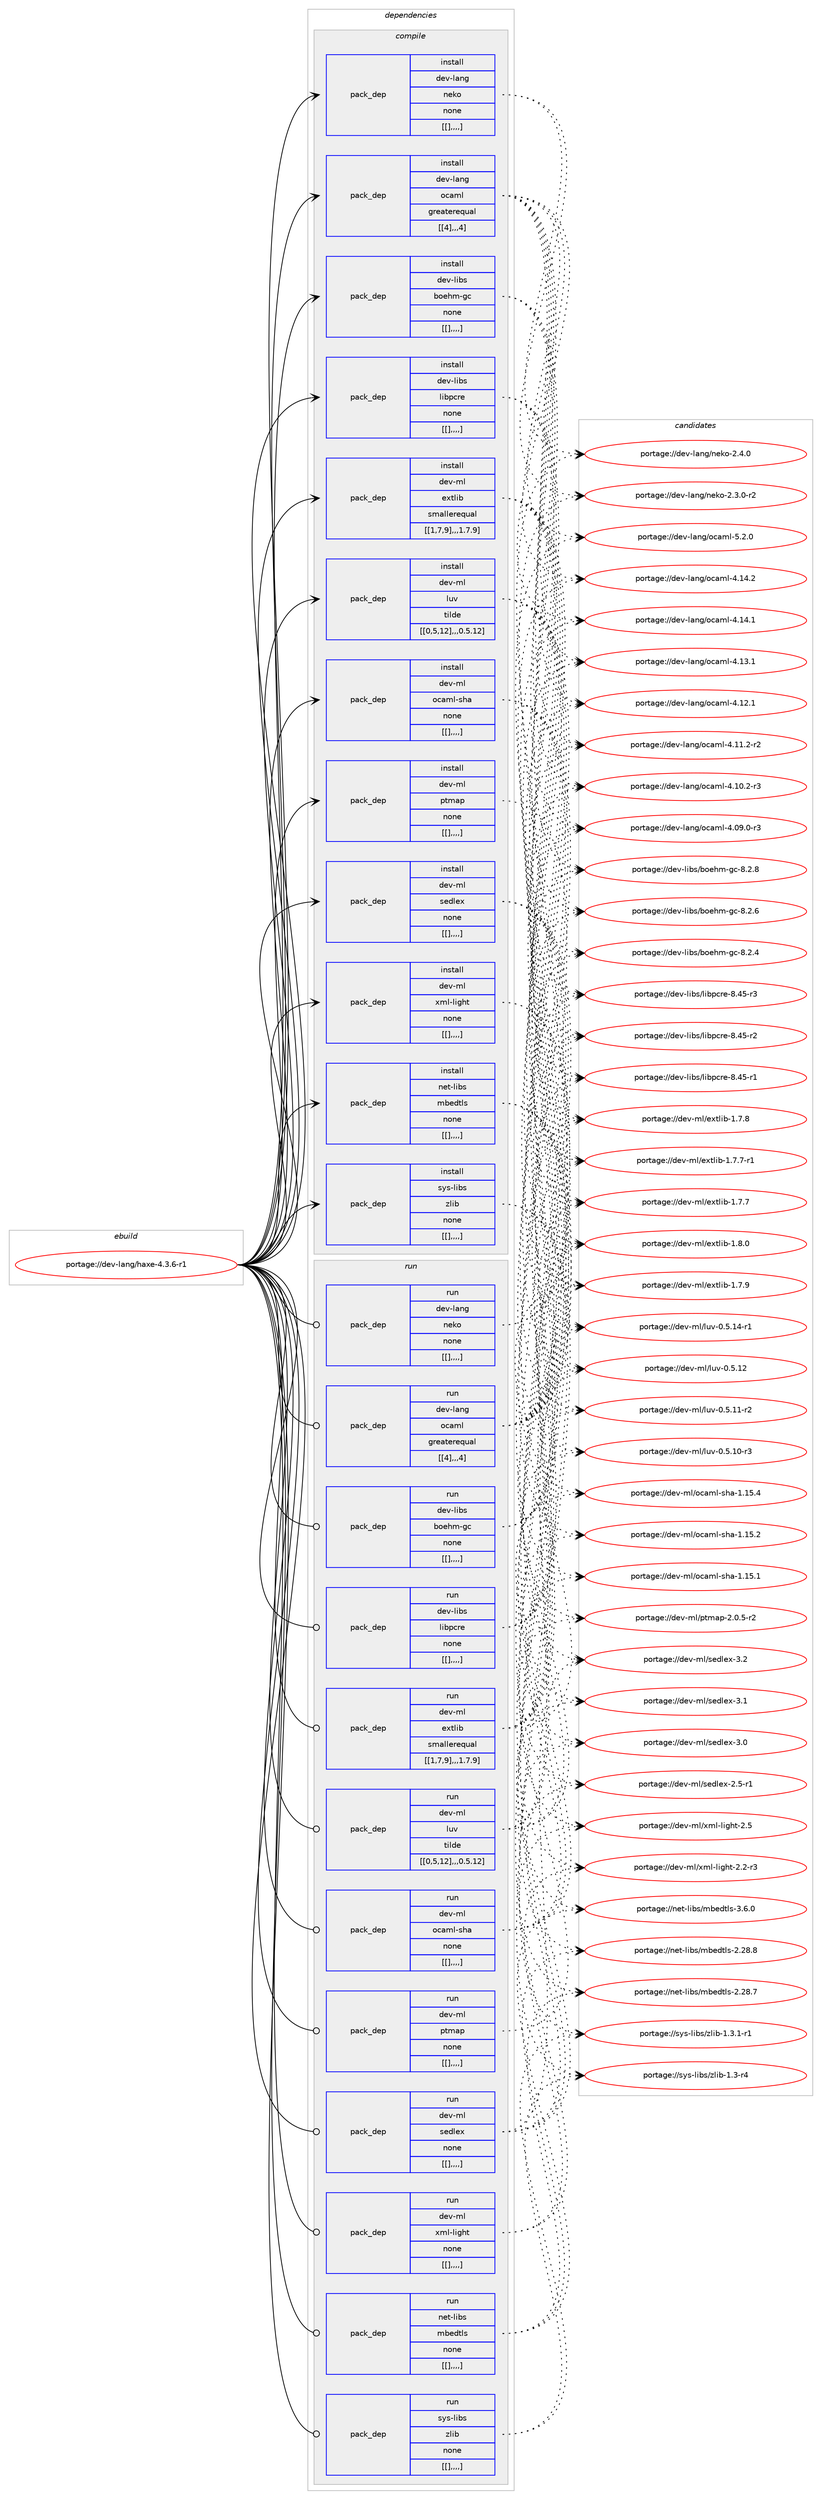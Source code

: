 digraph prolog {

# *************
# Graph options
# *************

newrank=true;
concentrate=true;
compound=true;
graph [rankdir=LR,fontname=Helvetica,fontsize=10,ranksep=1.5];#, ranksep=2.5, nodesep=0.2];
edge  [arrowhead=vee];
node  [fontname=Helvetica,fontsize=10];

# **********
# The ebuild
# **********

subgraph cluster_leftcol {
color=gray;
label=<<i>ebuild</i>>;
id [label="portage://dev-lang/haxe-4.3.6-r1", color=red, width=4, href="../dev-lang/haxe-4.3.6-r1.svg"];
}

# ****************
# The dependencies
# ****************

subgraph cluster_midcol {
color=gray;
label=<<i>dependencies</i>>;
subgraph cluster_compile {
fillcolor="#eeeeee";
style=filled;
label=<<i>compile</i>>;
subgraph pack77527 {
dependency103511 [label=<<TABLE BORDER="0" CELLBORDER="1" CELLSPACING="0" CELLPADDING="4" WIDTH="220"><TR><TD ROWSPAN="6" CELLPADDING="30">pack_dep</TD></TR><TR><TD WIDTH="110">install</TD></TR><TR><TD>dev-lang</TD></TR><TR><TD>neko</TD></TR><TR><TD>none</TD></TR><TR><TD>[[],,,,]</TD></TR></TABLE>>, shape=none, color=blue];
}
id:e -> dependency103511:w [weight=20,style="solid",arrowhead="vee"];
subgraph pack77529 {
dependency103515 [label=<<TABLE BORDER="0" CELLBORDER="1" CELLSPACING="0" CELLPADDING="4" WIDTH="220"><TR><TD ROWSPAN="6" CELLPADDING="30">pack_dep</TD></TR><TR><TD WIDTH="110">install</TD></TR><TR><TD>dev-lang</TD></TR><TR><TD>ocaml</TD></TR><TR><TD>greaterequal</TD></TR><TR><TD>[[4],,,4]</TD></TR></TABLE>>, shape=none, color=blue];
}
id:e -> dependency103515:w [weight=20,style="solid",arrowhead="vee"];
subgraph pack77533 {
dependency103520 [label=<<TABLE BORDER="0" CELLBORDER="1" CELLSPACING="0" CELLPADDING="4" WIDTH="220"><TR><TD ROWSPAN="6" CELLPADDING="30">pack_dep</TD></TR><TR><TD WIDTH="110">install</TD></TR><TR><TD>dev-libs</TD></TR><TR><TD>boehm-gc</TD></TR><TR><TD>none</TD></TR><TR><TD>[[],,,,]</TD></TR></TABLE>>, shape=none, color=blue];
}
id:e -> dependency103520:w [weight=20,style="solid",arrowhead="vee"];
subgraph pack77535 {
dependency103522 [label=<<TABLE BORDER="0" CELLBORDER="1" CELLSPACING="0" CELLPADDING="4" WIDTH="220"><TR><TD ROWSPAN="6" CELLPADDING="30">pack_dep</TD></TR><TR><TD WIDTH="110">install</TD></TR><TR><TD>dev-libs</TD></TR><TR><TD>libpcre</TD></TR><TR><TD>none</TD></TR><TR><TD>[[],,,,]</TD></TR></TABLE>>, shape=none, color=blue];
}
id:e -> dependency103522:w [weight=20,style="solid",arrowhead="vee"];
subgraph pack77539 {
dependency103527 [label=<<TABLE BORDER="0" CELLBORDER="1" CELLSPACING="0" CELLPADDING="4" WIDTH="220"><TR><TD ROWSPAN="6" CELLPADDING="30">pack_dep</TD></TR><TR><TD WIDTH="110">install</TD></TR><TR><TD>dev-ml</TD></TR><TR><TD>extlib</TD></TR><TR><TD>smallerequal</TD></TR><TR><TD>[[1,7,9],,,1.7.9]</TD></TR></TABLE>>, shape=none, color=blue];
}
id:e -> dependency103527:w [weight=20,style="solid",arrowhead="vee"];
subgraph pack77544 {
dependency103532 [label=<<TABLE BORDER="0" CELLBORDER="1" CELLSPACING="0" CELLPADDING="4" WIDTH="220"><TR><TD ROWSPAN="6" CELLPADDING="30">pack_dep</TD></TR><TR><TD WIDTH="110">install</TD></TR><TR><TD>dev-ml</TD></TR><TR><TD>luv</TD></TR><TR><TD>tilde</TD></TR><TR><TD>[[0,5,12],,,0.5.12]</TD></TR></TABLE>>, shape=none, color=blue];
}
id:e -> dependency103532:w [weight=20,style="solid",arrowhead="vee"];
subgraph pack77545 {
dependency103535 [label=<<TABLE BORDER="0" CELLBORDER="1" CELLSPACING="0" CELLPADDING="4" WIDTH="220"><TR><TD ROWSPAN="6" CELLPADDING="30">pack_dep</TD></TR><TR><TD WIDTH="110">install</TD></TR><TR><TD>dev-ml</TD></TR><TR><TD>ocaml-sha</TD></TR><TR><TD>none</TD></TR><TR><TD>[[],,,,]</TD></TR></TABLE>>, shape=none, color=blue];
}
id:e -> dependency103535:w [weight=20,style="solid",arrowhead="vee"];
subgraph pack77547 {
dependency103539 [label=<<TABLE BORDER="0" CELLBORDER="1" CELLSPACING="0" CELLPADDING="4" WIDTH="220"><TR><TD ROWSPAN="6" CELLPADDING="30">pack_dep</TD></TR><TR><TD WIDTH="110">install</TD></TR><TR><TD>dev-ml</TD></TR><TR><TD>ptmap</TD></TR><TR><TD>none</TD></TR><TR><TD>[[],,,,]</TD></TR></TABLE>>, shape=none, color=blue];
}
id:e -> dependency103539:w [weight=20,style="solid",arrowhead="vee"];
subgraph pack77552 {
dependency103546 [label=<<TABLE BORDER="0" CELLBORDER="1" CELLSPACING="0" CELLPADDING="4" WIDTH="220"><TR><TD ROWSPAN="6" CELLPADDING="30">pack_dep</TD></TR><TR><TD WIDTH="110">install</TD></TR><TR><TD>dev-ml</TD></TR><TR><TD>sedlex</TD></TR><TR><TD>none</TD></TR><TR><TD>[[],,,,]</TD></TR></TABLE>>, shape=none, color=blue];
}
id:e -> dependency103546:w [weight=20,style="solid",arrowhead="vee"];
subgraph pack77556 {
dependency103561 [label=<<TABLE BORDER="0" CELLBORDER="1" CELLSPACING="0" CELLPADDING="4" WIDTH="220"><TR><TD ROWSPAN="6" CELLPADDING="30">pack_dep</TD></TR><TR><TD WIDTH="110">install</TD></TR><TR><TD>dev-ml</TD></TR><TR><TD>xml-light</TD></TR><TR><TD>none</TD></TR><TR><TD>[[],,,,]</TD></TR></TABLE>>, shape=none, color=blue];
}
id:e -> dependency103561:w [weight=20,style="solid",arrowhead="vee"];
subgraph pack77575 {
dependency103581 [label=<<TABLE BORDER="0" CELLBORDER="1" CELLSPACING="0" CELLPADDING="4" WIDTH="220"><TR><TD ROWSPAN="6" CELLPADDING="30">pack_dep</TD></TR><TR><TD WIDTH="110">install</TD></TR><TR><TD>net-libs</TD></TR><TR><TD>mbedtls</TD></TR><TR><TD>none</TD></TR><TR><TD>[[],,,,]</TD></TR></TABLE>>, shape=none, color=blue];
}
id:e -> dependency103581:w [weight=20,style="solid",arrowhead="vee"];
subgraph pack77579 {
dependency103585 [label=<<TABLE BORDER="0" CELLBORDER="1" CELLSPACING="0" CELLPADDING="4" WIDTH="220"><TR><TD ROWSPAN="6" CELLPADDING="30">pack_dep</TD></TR><TR><TD WIDTH="110">install</TD></TR><TR><TD>sys-libs</TD></TR><TR><TD>zlib</TD></TR><TR><TD>none</TD></TR><TR><TD>[[],,,,]</TD></TR></TABLE>>, shape=none, color=blue];
}
id:e -> dependency103585:w [weight=20,style="solid",arrowhead="vee"];
}
subgraph cluster_compileandrun {
fillcolor="#eeeeee";
style=filled;
label=<<i>compile and run</i>>;
}
subgraph cluster_run {
fillcolor="#eeeeee";
style=filled;
label=<<i>run</i>>;
subgraph pack77583 {
dependency103589 [label=<<TABLE BORDER="0" CELLBORDER="1" CELLSPACING="0" CELLPADDING="4" WIDTH="220"><TR><TD ROWSPAN="6" CELLPADDING="30">pack_dep</TD></TR><TR><TD WIDTH="110">run</TD></TR><TR><TD>dev-lang</TD></TR><TR><TD>neko</TD></TR><TR><TD>none</TD></TR><TR><TD>[[],,,,]</TD></TR></TABLE>>, shape=none, color=blue];
}
id:e -> dependency103589:w [weight=20,style="solid",arrowhead="odot"];
subgraph pack77586 {
dependency103595 [label=<<TABLE BORDER="0" CELLBORDER="1" CELLSPACING="0" CELLPADDING="4" WIDTH="220"><TR><TD ROWSPAN="6" CELLPADDING="30">pack_dep</TD></TR><TR><TD WIDTH="110">run</TD></TR><TR><TD>dev-lang</TD></TR><TR><TD>ocaml</TD></TR><TR><TD>greaterequal</TD></TR><TR><TD>[[4],,,4]</TD></TR></TABLE>>, shape=none, color=blue];
}
id:e -> dependency103595:w [weight=20,style="solid",arrowhead="odot"];
subgraph pack77590 {
dependency103597 [label=<<TABLE BORDER="0" CELLBORDER="1" CELLSPACING="0" CELLPADDING="4" WIDTH="220"><TR><TD ROWSPAN="6" CELLPADDING="30">pack_dep</TD></TR><TR><TD WIDTH="110">run</TD></TR><TR><TD>dev-libs</TD></TR><TR><TD>boehm-gc</TD></TR><TR><TD>none</TD></TR><TR><TD>[[],,,,]</TD></TR></TABLE>>, shape=none, color=blue];
}
id:e -> dependency103597:w [weight=20,style="solid",arrowhead="odot"];
subgraph pack77596 {
dependency103610 [label=<<TABLE BORDER="0" CELLBORDER="1" CELLSPACING="0" CELLPADDING="4" WIDTH="220"><TR><TD ROWSPAN="6" CELLPADDING="30">pack_dep</TD></TR><TR><TD WIDTH="110">run</TD></TR><TR><TD>dev-libs</TD></TR><TR><TD>libpcre</TD></TR><TR><TD>none</TD></TR><TR><TD>[[],,,,]</TD></TR></TABLE>>, shape=none, color=blue];
}
id:e -> dependency103610:w [weight=20,style="solid",arrowhead="odot"];
subgraph pack77601 {
dependency103613 [label=<<TABLE BORDER="0" CELLBORDER="1" CELLSPACING="0" CELLPADDING="4" WIDTH="220"><TR><TD ROWSPAN="6" CELLPADDING="30">pack_dep</TD></TR><TR><TD WIDTH="110">run</TD></TR><TR><TD>dev-ml</TD></TR><TR><TD>extlib</TD></TR><TR><TD>smallerequal</TD></TR><TR><TD>[[1,7,9],,,1.7.9]</TD></TR></TABLE>>, shape=none, color=blue];
}
id:e -> dependency103613:w [weight=20,style="solid",arrowhead="odot"];
subgraph pack77604 {
dependency103624 [label=<<TABLE BORDER="0" CELLBORDER="1" CELLSPACING="0" CELLPADDING="4" WIDTH="220"><TR><TD ROWSPAN="6" CELLPADDING="30">pack_dep</TD></TR><TR><TD WIDTH="110">run</TD></TR><TR><TD>dev-ml</TD></TR><TR><TD>luv</TD></TR><TR><TD>tilde</TD></TR><TR><TD>[[0,5,12],,,0.5.12]</TD></TR></TABLE>>, shape=none, color=blue];
}
id:e -> dependency103624:w [weight=20,style="solid",arrowhead="odot"];
subgraph pack77612 {
dependency103638 [label=<<TABLE BORDER="0" CELLBORDER="1" CELLSPACING="0" CELLPADDING="4" WIDTH="220"><TR><TD ROWSPAN="6" CELLPADDING="30">pack_dep</TD></TR><TR><TD WIDTH="110">run</TD></TR><TR><TD>dev-ml</TD></TR><TR><TD>ocaml-sha</TD></TR><TR><TD>none</TD></TR><TR><TD>[[],,,,]</TD></TR></TABLE>>, shape=none, color=blue];
}
id:e -> dependency103638:w [weight=20,style="solid",arrowhead="odot"];
subgraph pack77624 {
dependency103651 [label=<<TABLE BORDER="0" CELLBORDER="1" CELLSPACING="0" CELLPADDING="4" WIDTH="220"><TR><TD ROWSPAN="6" CELLPADDING="30">pack_dep</TD></TR><TR><TD WIDTH="110">run</TD></TR><TR><TD>dev-ml</TD></TR><TR><TD>ptmap</TD></TR><TR><TD>none</TD></TR><TR><TD>[[],,,,]</TD></TR></TABLE>>, shape=none, color=blue];
}
id:e -> dependency103651:w [weight=20,style="solid",arrowhead="odot"];
subgraph pack77630 {
dependency103658 [label=<<TABLE BORDER="0" CELLBORDER="1" CELLSPACING="0" CELLPADDING="4" WIDTH="220"><TR><TD ROWSPAN="6" CELLPADDING="30">pack_dep</TD></TR><TR><TD WIDTH="110">run</TD></TR><TR><TD>dev-ml</TD></TR><TR><TD>sedlex</TD></TR><TR><TD>none</TD></TR><TR><TD>[[],,,,]</TD></TR></TABLE>>, shape=none, color=blue];
}
id:e -> dependency103658:w [weight=20,style="solid",arrowhead="odot"];
subgraph pack77633 {
dependency103663 [label=<<TABLE BORDER="0" CELLBORDER="1" CELLSPACING="0" CELLPADDING="4" WIDTH="220"><TR><TD ROWSPAN="6" CELLPADDING="30">pack_dep</TD></TR><TR><TD WIDTH="110">run</TD></TR><TR><TD>dev-ml</TD></TR><TR><TD>xml-light</TD></TR><TR><TD>none</TD></TR><TR><TD>[[],,,,]</TD></TR></TABLE>>, shape=none, color=blue];
}
id:e -> dependency103663:w [weight=20,style="solid",arrowhead="odot"];
subgraph pack77638 {
dependency103674 [label=<<TABLE BORDER="0" CELLBORDER="1" CELLSPACING="0" CELLPADDING="4" WIDTH="220"><TR><TD ROWSPAN="6" CELLPADDING="30">pack_dep</TD></TR><TR><TD WIDTH="110">run</TD></TR><TR><TD>net-libs</TD></TR><TR><TD>mbedtls</TD></TR><TR><TD>none</TD></TR><TR><TD>[[],,,,]</TD></TR></TABLE>>, shape=none, color=blue];
}
id:e -> dependency103674:w [weight=20,style="solid",arrowhead="odot"];
subgraph pack77647 {
dependency103683 [label=<<TABLE BORDER="0" CELLBORDER="1" CELLSPACING="0" CELLPADDING="4" WIDTH="220"><TR><TD ROWSPAN="6" CELLPADDING="30">pack_dep</TD></TR><TR><TD WIDTH="110">run</TD></TR><TR><TD>sys-libs</TD></TR><TR><TD>zlib</TD></TR><TR><TD>none</TD></TR><TR><TD>[[],,,,]</TD></TR></TABLE>>, shape=none, color=blue];
}
id:e -> dependency103683:w [weight=20,style="solid",arrowhead="odot"];
}
}

# **************
# The candidates
# **************

subgraph cluster_choices {
rank=same;
color=gray;
label=<<i>candidates</i>>;

subgraph choice77551 {
color=black;
nodesep=1;
choice100101118451089711010347110101107111455046524648 [label="portage://dev-lang/neko-2.4.0", color=red, width=4,href="../dev-lang/neko-2.4.0.svg"];
choice1001011184510897110103471101011071114550465146484511450 [label="portage://dev-lang/neko-2.3.0-r2", color=red, width=4,href="../dev-lang/neko-2.3.0-r2.svg"];
dependency103511:e -> choice100101118451089711010347110101107111455046524648:w [style=dotted,weight="100"];
dependency103511:e -> choice1001011184510897110103471101011071114550465146484511450:w [style=dotted,weight="100"];
}
subgraph choice77552 {
color=black;
nodesep=1;
choice1001011184510897110103471119997109108455346504648 [label="portage://dev-lang/ocaml-5.2.0", color=red, width=4,href="../dev-lang/ocaml-5.2.0.svg"];
choice100101118451089711010347111999710910845524649524650 [label="portage://dev-lang/ocaml-4.14.2", color=red, width=4,href="../dev-lang/ocaml-4.14.2.svg"];
choice100101118451089711010347111999710910845524649524649 [label="portage://dev-lang/ocaml-4.14.1", color=red, width=4,href="../dev-lang/ocaml-4.14.1.svg"];
choice100101118451089711010347111999710910845524649514649 [label="portage://dev-lang/ocaml-4.13.1", color=red, width=4,href="../dev-lang/ocaml-4.13.1.svg"];
choice100101118451089711010347111999710910845524649504649 [label="portage://dev-lang/ocaml-4.12.1", color=red, width=4,href="../dev-lang/ocaml-4.12.1.svg"];
choice1001011184510897110103471119997109108455246494946504511450 [label="portage://dev-lang/ocaml-4.11.2-r2", color=red, width=4,href="../dev-lang/ocaml-4.11.2-r2.svg"];
choice1001011184510897110103471119997109108455246494846504511451 [label="portage://dev-lang/ocaml-4.10.2-r3", color=red, width=4,href="../dev-lang/ocaml-4.10.2-r3.svg"];
choice1001011184510897110103471119997109108455246485746484511451 [label="portage://dev-lang/ocaml-4.09.0-r3", color=red, width=4,href="../dev-lang/ocaml-4.09.0-r3.svg"];
dependency103515:e -> choice1001011184510897110103471119997109108455346504648:w [style=dotted,weight="100"];
dependency103515:e -> choice100101118451089711010347111999710910845524649524650:w [style=dotted,weight="100"];
dependency103515:e -> choice100101118451089711010347111999710910845524649524649:w [style=dotted,weight="100"];
dependency103515:e -> choice100101118451089711010347111999710910845524649514649:w [style=dotted,weight="100"];
dependency103515:e -> choice100101118451089711010347111999710910845524649504649:w [style=dotted,weight="100"];
dependency103515:e -> choice1001011184510897110103471119997109108455246494946504511450:w [style=dotted,weight="100"];
dependency103515:e -> choice1001011184510897110103471119997109108455246494846504511451:w [style=dotted,weight="100"];
dependency103515:e -> choice1001011184510897110103471119997109108455246485746484511451:w [style=dotted,weight="100"];
}
subgraph choice77558 {
color=black;
nodesep=1;
choice100101118451081059811547981111011041094510399455646504656 [label="portage://dev-libs/boehm-gc-8.2.8", color=red, width=4,href="../dev-libs/boehm-gc-8.2.8.svg"];
choice100101118451081059811547981111011041094510399455646504654 [label="portage://dev-libs/boehm-gc-8.2.6", color=red, width=4,href="../dev-libs/boehm-gc-8.2.6.svg"];
choice100101118451081059811547981111011041094510399455646504652 [label="portage://dev-libs/boehm-gc-8.2.4", color=red, width=4,href="../dev-libs/boehm-gc-8.2.4.svg"];
dependency103520:e -> choice100101118451081059811547981111011041094510399455646504656:w [style=dotted,weight="100"];
dependency103520:e -> choice100101118451081059811547981111011041094510399455646504654:w [style=dotted,weight="100"];
dependency103520:e -> choice100101118451081059811547981111011041094510399455646504652:w [style=dotted,weight="100"];
}
subgraph choice77560 {
color=black;
nodesep=1;
choice100101118451081059811547108105981129911410145564652534511451 [label="portage://dev-libs/libpcre-8.45-r3", color=red, width=4,href="../dev-libs/libpcre-8.45-r3.svg"];
choice100101118451081059811547108105981129911410145564652534511450 [label="portage://dev-libs/libpcre-8.45-r2", color=red, width=4,href="../dev-libs/libpcre-8.45-r2.svg"];
choice100101118451081059811547108105981129911410145564652534511449 [label="portage://dev-libs/libpcre-8.45-r1", color=red, width=4,href="../dev-libs/libpcre-8.45-r1.svg"];
dependency103522:e -> choice100101118451081059811547108105981129911410145564652534511451:w [style=dotted,weight="100"];
dependency103522:e -> choice100101118451081059811547108105981129911410145564652534511450:w [style=dotted,weight="100"];
dependency103522:e -> choice100101118451081059811547108105981129911410145564652534511449:w [style=dotted,weight="100"];
}
subgraph choice77562 {
color=black;
nodesep=1;
choice100101118451091084710112011610810598454946564648 [label="portage://dev-ml/extlib-1.8.0", color=red, width=4,href="../dev-ml/extlib-1.8.0.svg"];
choice100101118451091084710112011610810598454946554657 [label="portage://dev-ml/extlib-1.7.9", color=red, width=4,href="../dev-ml/extlib-1.7.9.svg"];
choice100101118451091084710112011610810598454946554656 [label="portage://dev-ml/extlib-1.7.8", color=red, width=4,href="../dev-ml/extlib-1.7.8.svg"];
choice1001011184510910847101120116108105984549465546554511449 [label="portage://dev-ml/extlib-1.7.7-r1", color=red, width=4,href="../dev-ml/extlib-1.7.7-r1.svg"];
choice100101118451091084710112011610810598454946554655 [label="portage://dev-ml/extlib-1.7.7", color=red, width=4,href="../dev-ml/extlib-1.7.7.svg"];
dependency103527:e -> choice100101118451091084710112011610810598454946564648:w [style=dotted,weight="100"];
dependency103527:e -> choice100101118451091084710112011610810598454946554657:w [style=dotted,weight="100"];
dependency103527:e -> choice100101118451091084710112011610810598454946554656:w [style=dotted,weight="100"];
dependency103527:e -> choice1001011184510910847101120116108105984549465546554511449:w [style=dotted,weight="100"];
dependency103527:e -> choice100101118451091084710112011610810598454946554655:w [style=dotted,weight="100"];
}
subgraph choice77563 {
color=black;
nodesep=1;
choice1001011184510910847108117118454846534649524511449 [label="portage://dev-ml/luv-0.5.14-r1", color=red, width=4,href="../dev-ml/luv-0.5.14-r1.svg"];
choice100101118451091084710811711845484653464950 [label="portage://dev-ml/luv-0.5.12", color=red, width=4,href="../dev-ml/luv-0.5.12.svg"];
choice1001011184510910847108117118454846534649494511450 [label="portage://dev-ml/luv-0.5.11-r2", color=red, width=4,href="../dev-ml/luv-0.5.11-r2.svg"];
choice1001011184510910847108117118454846534649484511451 [label="portage://dev-ml/luv-0.5.10-r3", color=red, width=4,href="../dev-ml/luv-0.5.10-r3.svg"];
dependency103532:e -> choice1001011184510910847108117118454846534649524511449:w [style=dotted,weight="100"];
dependency103532:e -> choice100101118451091084710811711845484653464950:w [style=dotted,weight="100"];
dependency103532:e -> choice1001011184510910847108117118454846534649494511450:w [style=dotted,weight="100"];
dependency103532:e -> choice1001011184510910847108117118454846534649484511451:w [style=dotted,weight="100"];
}
subgraph choice77566 {
color=black;
nodesep=1;
choice10010111845109108471119997109108451151049745494649534652 [label="portage://dev-ml/ocaml-sha-1.15.4", color=red, width=4,href="../dev-ml/ocaml-sha-1.15.4.svg"];
choice10010111845109108471119997109108451151049745494649534650 [label="portage://dev-ml/ocaml-sha-1.15.2", color=red, width=4,href="../dev-ml/ocaml-sha-1.15.2.svg"];
choice10010111845109108471119997109108451151049745494649534649 [label="portage://dev-ml/ocaml-sha-1.15.1", color=red, width=4,href="../dev-ml/ocaml-sha-1.15.1.svg"];
dependency103535:e -> choice10010111845109108471119997109108451151049745494649534652:w [style=dotted,weight="100"];
dependency103535:e -> choice10010111845109108471119997109108451151049745494649534650:w [style=dotted,weight="100"];
dependency103535:e -> choice10010111845109108471119997109108451151049745494649534649:w [style=dotted,weight="100"];
}
subgraph choice77568 {
color=black;
nodesep=1;
choice1001011184510910847112116109971124550464846534511450 [label="portage://dev-ml/ptmap-2.0.5-r2", color=red, width=4,href="../dev-ml/ptmap-2.0.5-r2.svg"];
dependency103539:e -> choice1001011184510910847112116109971124550464846534511450:w [style=dotted,weight="100"];
}
subgraph choice77569 {
color=black;
nodesep=1;
choice100101118451091084711510110010810112045514650 [label="portage://dev-ml/sedlex-3.2", color=red, width=4,href="../dev-ml/sedlex-3.2.svg"];
choice100101118451091084711510110010810112045514649 [label="portage://dev-ml/sedlex-3.1", color=red, width=4,href="../dev-ml/sedlex-3.1.svg"];
choice100101118451091084711510110010810112045514648 [label="portage://dev-ml/sedlex-3.0", color=red, width=4,href="../dev-ml/sedlex-3.0.svg"];
choice1001011184510910847115101100108101120455046534511449 [label="portage://dev-ml/sedlex-2.5-r1", color=red, width=4,href="../dev-ml/sedlex-2.5-r1.svg"];
dependency103546:e -> choice100101118451091084711510110010810112045514650:w [style=dotted,weight="100"];
dependency103546:e -> choice100101118451091084711510110010810112045514649:w [style=dotted,weight="100"];
dependency103546:e -> choice100101118451091084711510110010810112045514648:w [style=dotted,weight="100"];
dependency103546:e -> choice1001011184510910847115101100108101120455046534511449:w [style=dotted,weight="100"];
}
subgraph choice77571 {
color=black;
nodesep=1;
choice10010111845109108471201091084510810510310411645504653 [label="portage://dev-ml/xml-light-2.5", color=red, width=4,href="../dev-ml/xml-light-2.5.svg"];
choice100101118451091084712010910845108105103104116455046504511451 [label="portage://dev-ml/xml-light-2.2-r3", color=red, width=4,href="../dev-ml/xml-light-2.2-r3.svg"];
dependency103561:e -> choice10010111845109108471201091084510810510310411645504653:w [style=dotted,weight="100"];
dependency103561:e -> choice100101118451091084712010910845108105103104116455046504511451:w [style=dotted,weight="100"];
}
subgraph choice77573 {
color=black;
nodesep=1;
choice11010111645108105981154710998101100116108115455146544648 [label="portage://net-libs/mbedtls-3.6.0", color=red, width=4,href="../net-libs/mbedtls-3.6.0.svg"];
choice1101011164510810598115471099810110011610811545504650564656 [label="portage://net-libs/mbedtls-2.28.8", color=red, width=4,href="../net-libs/mbedtls-2.28.8.svg"];
choice1101011164510810598115471099810110011610811545504650564655 [label="portage://net-libs/mbedtls-2.28.7", color=red, width=4,href="../net-libs/mbedtls-2.28.7.svg"];
dependency103581:e -> choice11010111645108105981154710998101100116108115455146544648:w [style=dotted,weight="100"];
dependency103581:e -> choice1101011164510810598115471099810110011610811545504650564656:w [style=dotted,weight="100"];
dependency103581:e -> choice1101011164510810598115471099810110011610811545504650564655:w [style=dotted,weight="100"];
}
subgraph choice77579 {
color=black;
nodesep=1;
choice115121115451081059811547122108105984549465146494511449 [label="portage://sys-libs/zlib-1.3.1-r1", color=red, width=4,href="../sys-libs/zlib-1.3.1-r1.svg"];
choice11512111545108105981154712210810598454946514511452 [label="portage://sys-libs/zlib-1.3-r4", color=red, width=4,href="../sys-libs/zlib-1.3-r4.svg"];
dependency103585:e -> choice115121115451081059811547122108105984549465146494511449:w [style=dotted,weight="100"];
dependency103585:e -> choice11512111545108105981154712210810598454946514511452:w [style=dotted,weight="100"];
}
subgraph choice77580 {
color=black;
nodesep=1;
choice100101118451089711010347110101107111455046524648 [label="portage://dev-lang/neko-2.4.0", color=red, width=4,href="../dev-lang/neko-2.4.0.svg"];
choice1001011184510897110103471101011071114550465146484511450 [label="portage://dev-lang/neko-2.3.0-r2", color=red, width=4,href="../dev-lang/neko-2.3.0-r2.svg"];
dependency103589:e -> choice100101118451089711010347110101107111455046524648:w [style=dotted,weight="100"];
dependency103589:e -> choice1001011184510897110103471101011071114550465146484511450:w [style=dotted,weight="100"];
}
subgraph choice77582 {
color=black;
nodesep=1;
choice1001011184510897110103471119997109108455346504648 [label="portage://dev-lang/ocaml-5.2.0", color=red, width=4,href="../dev-lang/ocaml-5.2.0.svg"];
choice100101118451089711010347111999710910845524649524650 [label="portage://dev-lang/ocaml-4.14.2", color=red, width=4,href="../dev-lang/ocaml-4.14.2.svg"];
choice100101118451089711010347111999710910845524649524649 [label="portage://dev-lang/ocaml-4.14.1", color=red, width=4,href="../dev-lang/ocaml-4.14.1.svg"];
choice100101118451089711010347111999710910845524649514649 [label="portage://dev-lang/ocaml-4.13.1", color=red, width=4,href="../dev-lang/ocaml-4.13.1.svg"];
choice100101118451089711010347111999710910845524649504649 [label="portage://dev-lang/ocaml-4.12.1", color=red, width=4,href="../dev-lang/ocaml-4.12.1.svg"];
choice1001011184510897110103471119997109108455246494946504511450 [label="portage://dev-lang/ocaml-4.11.2-r2", color=red, width=4,href="../dev-lang/ocaml-4.11.2-r2.svg"];
choice1001011184510897110103471119997109108455246494846504511451 [label="portage://dev-lang/ocaml-4.10.2-r3", color=red, width=4,href="../dev-lang/ocaml-4.10.2-r3.svg"];
choice1001011184510897110103471119997109108455246485746484511451 [label="portage://dev-lang/ocaml-4.09.0-r3", color=red, width=4,href="../dev-lang/ocaml-4.09.0-r3.svg"];
dependency103595:e -> choice1001011184510897110103471119997109108455346504648:w [style=dotted,weight="100"];
dependency103595:e -> choice100101118451089711010347111999710910845524649524650:w [style=dotted,weight="100"];
dependency103595:e -> choice100101118451089711010347111999710910845524649524649:w [style=dotted,weight="100"];
dependency103595:e -> choice100101118451089711010347111999710910845524649514649:w [style=dotted,weight="100"];
dependency103595:e -> choice100101118451089711010347111999710910845524649504649:w [style=dotted,weight="100"];
dependency103595:e -> choice1001011184510897110103471119997109108455246494946504511450:w [style=dotted,weight="100"];
dependency103595:e -> choice1001011184510897110103471119997109108455246494846504511451:w [style=dotted,weight="100"];
dependency103595:e -> choice1001011184510897110103471119997109108455246485746484511451:w [style=dotted,weight="100"];
}
subgraph choice77589 {
color=black;
nodesep=1;
choice100101118451081059811547981111011041094510399455646504656 [label="portage://dev-libs/boehm-gc-8.2.8", color=red, width=4,href="../dev-libs/boehm-gc-8.2.8.svg"];
choice100101118451081059811547981111011041094510399455646504654 [label="portage://dev-libs/boehm-gc-8.2.6", color=red, width=4,href="../dev-libs/boehm-gc-8.2.6.svg"];
choice100101118451081059811547981111011041094510399455646504652 [label="portage://dev-libs/boehm-gc-8.2.4", color=red, width=4,href="../dev-libs/boehm-gc-8.2.4.svg"];
dependency103597:e -> choice100101118451081059811547981111011041094510399455646504656:w [style=dotted,weight="100"];
dependency103597:e -> choice100101118451081059811547981111011041094510399455646504654:w [style=dotted,weight="100"];
dependency103597:e -> choice100101118451081059811547981111011041094510399455646504652:w [style=dotted,weight="100"];
}
subgraph choice77590 {
color=black;
nodesep=1;
choice100101118451081059811547108105981129911410145564652534511451 [label="portage://dev-libs/libpcre-8.45-r3", color=red, width=4,href="../dev-libs/libpcre-8.45-r3.svg"];
choice100101118451081059811547108105981129911410145564652534511450 [label="portage://dev-libs/libpcre-8.45-r2", color=red, width=4,href="../dev-libs/libpcre-8.45-r2.svg"];
choice100101118451081059811547108105981129911410145564652534511449 [label="portage://dev-libs/libpcre-8.45-r1", color=red, width=4,href="../dev-libs/libpcre-8.45-r1.svg"];
dependency103610:e -> choice100101118451081059811547108105981129911410145564652534511451:w [style=dotted,weight="100"];
dependency103610:e -> choice100101118451081059811547108105981129911410145564652534511450:w [style=dotted,weight="100"];
dependency103610:e -> choice100101118451081059811547108105981129911410145564652534511449:w [style=dotted,weight="100"];
}
subgraph choice77593 {
color=black;
nodesep=1;
choice100101118451091084710112011610810598454946564648 [label="portage://dev-ml/extlib-1.8.0", color=red, width=4,href="../dev-ml/extlib-1.8.0.svg"];
choice100101118451091084710112011610810598454946554657 [label="portage://dev-ml/extlib-1.7.9", color=red, width=4,href="../dev-ml/extlib-1.7.9.svg"];
choice100101118451091084710112011610810598454946554656 [label="portage://dev-ml/extlib-1.7.8", color=red, width=4,href="../dev-ml/extlib-1.7.8.svg"];
choice1001011184510910847101120116108105984549465546554511449 [label="portage://dev-ml/extlib-1.7.7-r1", color=red, width=4,href="../dev-ml/extlib-1.7.7-r1.svg"];
choice100101118451091084710112011610810598454946554655 [label="portage://dev-ml/extlib-1.7.7", color=red, width=4,href="../dev-ml/extlib-1.7.7.svg"];
dependency103613:e -> choice100101118451091084710112011610810598454946564648:w [style=dotted,weight="100"];
dependency103613:e -> choice100101118451091084710112011610810598454946554657:w [style=dotted,weight="100"];
dependency103613:e -> choice100101118451091084710112011610810598454946554656:w [style=dotted,weight="100"];
dependency103613:e -> choice1001011184510910847101120116108105984549465546554511449:w [style=dotted,weight="100"];
dependency103613:e -> choice100101118451091084710112011610810598454946554655:w [style=dotted,weight="100"];
}
subgraph choice77595 {
color=black;
nodesep=1;
choice1001011184510910847108117118454846534649524511449 [label="portage://dev-ml/luv-0.5.14-r1", color=red, width=4,href="../dev-ml/luv-0.5.14-r1.svg"];
choice100101118451091084710811711845484653464950 [label="portage://dev-ml/luv-0.5.12", color=red, width=4,href="../dev-ml/luv-0.5.12.svg"];
choice1001011184510910847108117118454846534649494511450 [label="portage://dev-ml/luv-0.5.11-r2", color=red, width=4,href="../dev-ml/luv-0.5.11-r2.svg"];
choice1001011184510910847108117118454846534649484511451 [label="portage://dev-ml/luv-0.5.10-r3", color=red, width=4,href="../dev-ml/luv-0.5.10-r3.svg"];
dependency103624:e -> choice1001011184510910847108117118454846534649524511449:w [style=dotted,weight="100"];
dependency103624:e -> choice100101118451091084710811711845484653464950:w [style=dotted,weight="100"];
dependency103624:e -> choice1001011184510910847108117118454846534649494511450:w [style=dotted,weight="100"];
dependency103624:e -> choice1001011184510910847108117118454846534649484511451:w [style=dotted,weight="100"];
}
subgraph choice77600 {
color=black;
nodesep=1;
choice10010111845109108471119997109108451151049745494649534652 [label="portage://dev-ml/ocaml-sha-1.15.4", color=red, width=4,href="../dev-ml/ocaml-sha-1.15.4.svg"];
choice10010111845109108471119997109108451151049745494649534650 [label="portage://dev-ml/ocaml-sha-1.15.2", color=red, width=4,href="../dev-ml/ocaml-sha-1.15.2.svg"];
choice10010111845109108471119997109108451151049745494649534649 [label="portage://dev-ml/ocaml-sha-1.15.1", color=red, width=4,href="../dev-ml/ocaml-sha-1.15.1.svg"];
dependency103638:e -> choice10010111845109108471119997109108451151049745494649534652:w [style=dotted,weight="100"];
dependency103638:e -> choice10010111845109108471119997109108451151049745494649534650:w [style=dotted,weight="100"];
dependency103638:e -> choice10010111845109108471119997109108451151049745494649534649:w [style=dotted,weight="100"];
}
subgraph choice77604 {
color=black;
nodesep=1;
choice1001011184510910847112116109971124550464846534511450 [label="portage://dev-ml/ptmap-2.0.5-r2", color=red, width=4,href="../dev-ml/ptmap-2.0.5-r2.svg"];
dependency103651:e -> choice1001011184510910847112116109971124550464846534511450:w [style=dotted,weight="100"];
}
subgraph choice77608 {
color=black;
nodesep=1;
choice100101118451091084711510110010810112045514650 [label="portage://dev-ml/sedlex-3.2", color=red, width=4,href="../dev-ml/sedlex-3.2.svg"];
choice100101118451091084711510110010810112045514649 [label="portage://dev-ml/sedlex-3.1", color=red, width=4,href="../dev-ml/sedlex-3.1.svg"];
choice100101118451091084711510110010810112045514648 [label="portage://dev-ml/sedlex-3.0", color=red, width=4,href="../dev-ml/sedlex-3.0.svg"];
choice1001011184510910847115101100108101120455046534511449 [label="portage://dev-ml/sedlex-2.5-r1", color=red, width=4,href="../dev-ml/sedlex-2.5-r1.svg"];
dependency103658:e -> choice100101118451091084711510110010810112045514650:w [style=dotted,weight="100"];
dependency103658:e -> choice100101118451091084711510110010810112045514649:w [style=dotted,weight="100"];
dependency103658:e -> choice100101118451091084711510110010810112045514648:w [style=dotted,weight="100"];
dependency103658:e -> choice1001011184510910847115101100108101120455046534511449:w [style=dotted,weight="100"];
}
subgraph choice77611 {
color=black;
nodesep=1;
choice10010111845109108471201091084510810510310411645504653 [label="portage://dev-ml/xml-light-2.5", color=red, width=4,href="../dev-ml/xml-light-2.5.svg"];
choice100101118451091084712010910845108105103104116455046504511451 [label="portage://dev-ml/xml-light-2.2-r3", color=red, width=4,href="../dev-ml/xml-light-2.2-r3.svg"];
dependency103663:e -> choice10010111845109108471201091084510810510310411645504653:w [style=dotted,weight="100"];
dependency103663:e -> choice100101118451091084712010910845108105103104116455046504511451:w [style=dotted,weight="100"];
}
subgraph choice77613 {
color=black;
nodesep=1;
choice11010111645108105981154710998101100116108115455146544648 [label="portage://net-libs/mbedtls-3.6.0", color=red, width=4,href="../net-libs/mbedtls-3.6.0.svg"];
choice1101011164510810598115471099810110011610811545504650564656 [label="portage://net-libs/mbedtls-2.28.8", color=red, width=4,href="../net-libs/mbedtls-2.28.8.svg"];
choice1101011164510810598115471099810110011610811545504650564655 [label="portage://net-libs/mbedtls-2.28.7", color=red, width=4,href="../net-libs/mbedtls-2.28.7.svg"];
dependency103674:e -> choice11010111645108105981154710998101100116108115455146544648:w [style=dotted,weight="100"];
dependency103674:e -> choice1101011164510810598115471099810110011610811545504650564656:w [style=dotted,weight="100"];
dependency103674:e -> choice1101011164510810598115471099810110011610811545504650564655:w [style=dotted,weight="100"];
}
subgraph choice77621 {
color=black;
nodesep=1;
choice115121115451081059811547122108105984549465146494511449 [label="portage://sys-libs/zlib-1.3.1-r1", color=red, width=4,href="../sys-libs/zlib-1.3.1-r1.svg"];
choice11512111545108105981154712210810598454946514511452 [label="portage://sys-libs/zlib-1.3-r4", color=red, width=4,href="../sys-libs/zlib-1.3-r4.svg"];
dependency103683:e -> choice115121115451081059811547122108105984549465146494511449:w [style=dotted,weight="100"];
dependency103683:e -> choice11512111545108105981154712210810598454946514511452:w [style=dotted,weight="100"];
}
}

}
